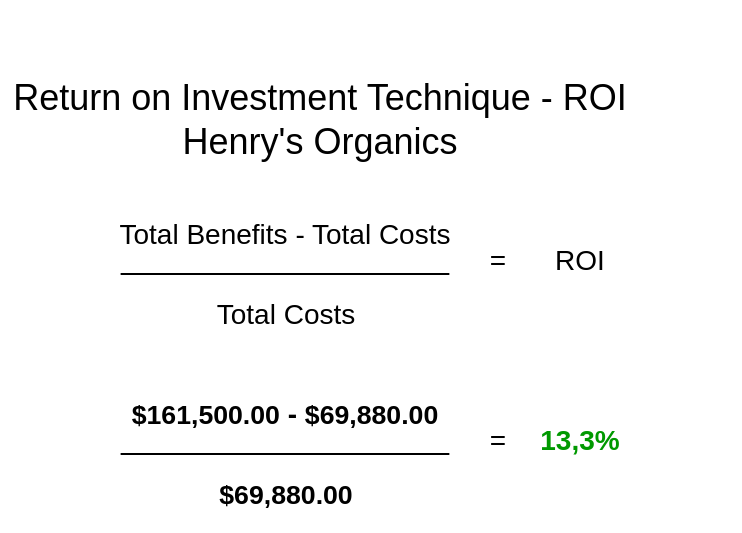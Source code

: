 <mxfile version="14.5.4" type="github"><diagram id="KzXGG7MF7dwIUjvwVP39" name="Page-1"><mxGraphModel dx="868" dy="460" grid="1" gridSize="10" guides="1" tooltips="1" connect="1" arrows="1" fold="1" page="1" pageScale="1" pageWidth="1169" pageHeight="827" math="0" shadow="0"><root><mxCell id="b7a4h7QIIELYNP9zFY4k-0"/><mxCell id="b7a4h7QIIELYNP9zFY4k-1" parent="b7a4h7QIIELYNP9zFY4k-0"/><mxCell id="fUaGgKrnS8wQ4XIH55Oy-0" value="Return on Investment Technique - ROI&lt;br&gt;Henry's Organics" style="text;html=1;strokeColor=none;fillColor=none;align=center;verticalAlign=middle;whiteSpace=wrap;rounded=0;fontSize=18;" vertex="1" parent="b7a4h7QIIELYNP9zFY4k-1"><mxGeometry x="420" y="83" width="320" height="120" as="geometry"/></mxCell><mxCell id="fUaGgKrnS8wQ4XIH55Oy-1" value="Total Benefits - Total Costs" style="text;html=1;strokeColor=none;fillColor=none;align=center;verticalAlign=middle;whiteSpace=wrap;rounded=0;fontSize=14;" vertex="1" parent="b7a4h7QIIELYNP9zFY4k-1"><mxGeometry x="450" y="190" width="225" height="20" as="geometry"/></mxCell><mxCell id="fUaGgKrnS8wQ4XIH55Oy-3" value="Total Costs" style="text;html=1;strokeColor=none;fillColor=none;align=center;verticalAlign=middle;whiteSpace=wrap;rounded=0;fontSize=14;" vertex="1" parent="b7a4h7QIIELYNP9zFY4k-1"><mxGeometry x="482.5" y="230" width="160" height="20" as="geometry"/></mxCell><mxCell id="fUaGgKrnS8wQ4XIH55Oy-4" value="" style="endArrow=none;html=1;" edge="1" parent="b7a4h7QIIELYNP9zFY4k-1"><mxGeometry width="50" height="50" relative="1" as="geometry"><mxPoint x="480.31" y="220" as="sourcePoint"/><mxPoint x="644.68" y="220" as="targetPoint"/></mxGeometry></mxCell><mxCell id="fUaGgKrnS8wQ4XIH55Oy-5" style="edgeStyle=orthogonalEdgeStyle;rounded=0;orthogonalLoop=1;jettySize=auto;html=1;exitX=0.5;exitY=1;exitDx=0;exitDy=0;fontSize=14;" edge="1" parent="b7a4h7QIIELYNP9zFY4k-1" source="fUaGgKrnS8wQ4XIH55Oy-3" target="fUaGgKrnS8wQ4XIH55Oy-3"><mxGeometry relative="1" as="geometry"/></mxCell><mxCell id="fUaGgKrnS8wQ4XIH55Oy-6" value="=" style="text;html=1;strokeColor=none;fillColor=none;align=center;verticalAlign=middle;whiteSpace=wrap;rounded=0;fontSize=14;" vertex="1" parent="b7a4h7QIIELYNP9zFY4k-1"><mxGeometry x="649" y="203" width="40" height="20" as="geometry"/></mxCell><mxCell id="fUaGgKrnS8wQ4XIH55Oy-8" value="ROI" style="text;html=1;strokeColor=none;fillColor=none;align=center;verticalAlign=middle;whiteSpace=wrap;rounded=0;fontSize=14;" vertex="1" parent="b7a4h7QIIELYNP9zFY4k-1"><mxGeometry x="630" y="203" width="160" height="20" as="geometry"/></mxCell><mxCell id="fUaGgKrnS8wQ4XIH55Oy-9" value="&lt;span style=&quot;font-size: 10pt ; font-family: &amp;quot;arial&amp;quot;&quot;&gt;$161,500.00&lt;/span&gt;&amp;nbsp;-&amp;nbsp;&lt;span style=&quot;font-size: 10pt ; font-family: &amp;quot;arial&amp;quot;&quot;&gt;$69,880.00&lt;/span&gt;" style="text;html=1;strokeColor=none;fillColor=none;align=center;verticalAlign=middle;whiteSpace=wrap;rounded=0;fontSize=14;fontStyle=1" vertex="1" parent="b7a4h7QIIELYNP9zFY4k-1"><mxGeometry x="450" y="280" width="225" height="20" as="geometry"/></mxCell><mxCell id="fUaGgKrnS8wQ4XIH55Oy-10" value="&lt;span style=&quot;font-size: 10pt ; font-family: &amp;quot;arial&amp;quot;&quot;&gt;$69,880.00&lt;/span&gt;" style="text;html=1;strokeColor=none;fillColor=none;align=center;verticalAlign=middle;whiteSpace=wrap;rounded=0;fontSize=14;fontStyle=1" vertex="1" parent="b7a4h7QIIELYNP9zFY4k-1"><mxGeometry x="482.5" y="320" width="160" height="20" as="geometry"/></mxCell><mxCell id="fUaGgKrnS8wQ4XIH55Oy-11" value="" style="endArrow=none;html=1;" edge="1" parent="b7a4h7QIIELYNP9zFY4k-1"><mxGeometry width="50" height="50" relative="1" as="geometry"><mxPoint x="480.31" y="310" as="sourcePoint"/><mxPoint x="644.68" y="310" as="targetPoint"/></mxGeometry></mxCell><mxCell id="fUaGgKrnS8wQ4XIH55Oy-12" style="edgeStyle=orthogonalEdgeStyle;rounded=0;orthogonalLoop=1;jettySize=auto;html=1;exitX=0.5;exitY=1;exitDx=0;exitDy=0;fontSize=14;" edge="1" source="fUaGgKrnS8wQ4XIH55Oy-10" target="fUaGgKrnS8wQ4XIH55Oy-10" parent="b7a4h7QIIELYNP9zFY4k-1"><mxGeometry relative="1" as="geometry"/></mxCell><mxCell id="fUaGgKrnS8wQ4XIH55Oy-13" value="=" style="text;html=1;strokeColor=none;fillColor=none;align=center;verticalAlign=middle;whiteSpace=wrap;rounded=0;fontSize=14;" vertex="1" parent="b7a4h7QIIELYNP9zFY4k-1"><mxGeometry x="649" y="293" width="40" height="20" as="geometry"/></mxCell><mxCell id="fUaGgKrnS8wQ4XIH55Oy-14" value="13,3%" style="text;html=1;align=center;verticalAlign=middle;whiteSpace=wrap;rounded=0;fontSize=14;fontStyle=1;fontColor=#009900;" vertex="1" parent="b7a4h7QIIELYNP9zFY4k-1"><mxGeometry x="630" y="293" width="160" height="20" as="geometry"/></mxCell></root></mxGraphModel></diagram></mxfile>